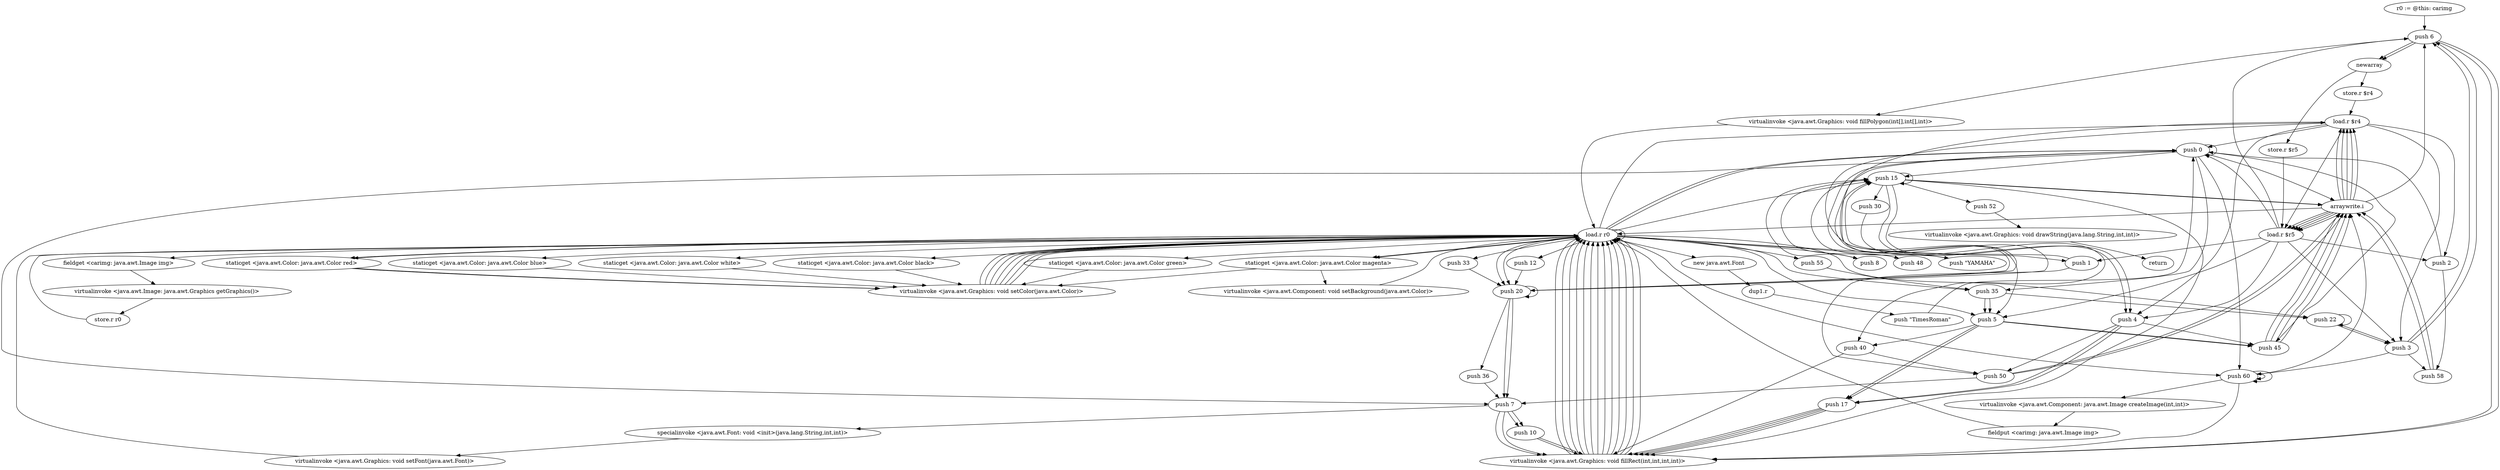 digraph "" {
    "r0 := @this: carimg"
    "push 6"
    "r0 := @this: carimg"->"push 6";
    "newarray"
    "push 6"->"newarray";
    "store.r $r4"
    "newarray"->"store.r $r4";
    "load.r $r4"
    "store.r $r4"->"load.r $r4";
    "push 0"
    "load.r $r4"->"push 0";
    "push 15"
    "push 0"->"push 15";
    "arraywrite.i"
    "push 15"->"arraywrite.i";
    "arraywrite.i"->"load.r $r4";
    "push 1"
    "load.r $r4"->"push 1";
    "push 1"->"push 15";
    "push 15"->"arraywrite.i";
    "arraywrite.i"->"load.r $r4";
    "push 2"
    "load.r $r4"->"push 2";
    "push 2"->"push 0";
    "push 0"->"arraywrite.i";
    "arraywrite.i"->"load.r $r4";
    "push 3"
    "load.r $r4"->"push 3";
    "push 60"
    "push 3"->"push 60";
    "push 60"->"arraywrite.i";
    "arraywrite.i"->"load.r $r4";
    "push 4"
    "load.r $r4"->"push 4";
    "push 45"
    "push 4"->"push 45";
    "push 45"->"arraywrite.i";
    "arraywrite.i"->"load.r $r4";
    "push 5"
    "load.r $r4"->"push 5";
    "push 5"->"push 45";
    "push 45"->"arraywrite.i";
    "arraywrite.i"->"push 6";
    "push 6"->"newarray";
    "store.r $r5"
    "newarray"->"store.r $r5";
    "load.r $r5"
    "store.r $r5"->"load.r $r5";
    "load.r $r5"->"push 0";
    "push 0"->"push 45";
    "push 45"->"arraywrite.i";
    "arraywrite.i"->"load.r $r5";
    "load.r $r5"->"push 1";
    "push 50"
    "push 1"->"push 50";
    "push 50"->"arraywrite.i";
    "arraywrite.i"->"load.r $r5";
    "load.r $r5"->"push 2";
    "push 58"
    "push 2"->"push 58";
    "push 58"->"arraywrite.i";
    "arraywrite.i"->"load.r $r5";
    "load.r $r5"->"push 3";
    "push 3"->"push 58";
    "push 58"->"arraywrite.i";
    "arraywrite.i"->"load.r $r5";
    "load.r $r5"->"push 4";
    "push 4"->"push 50";
    "push 50"->"arraywrite.i";
    "arraywrite.i"->"load.r $r5";
    "load.r $r5"->"push 5";
    "push 5"->"push 45";
    "push 45"->"arraywrite.i";
    "load.r r0"
    "arraywrite.i"->"load.r r0";
    "staticget <java.awt.Color: java.awt.Color magenta>"
    "load.r r0"->"staticget <java.awt.Color: java.awt.Color magenta>";
    "virtualinvoke <java.awt.Component: void setBackground(java.awt.Color)>"
    "staticget <java.awt.Color: java.awt.Color magenta>"->"virtualinvoke <java.awt.Component: void setBackground(java.awt.Color)>";
    "virtualinvoke <java.awt.Component: void setBackground(java.awt.Color)>"->"load.r r0";
    "load.r r0"->"load.r r0";
    "load.r r0"->"push 60";
    "push 60"->"push 60";
    "virtualinvoke <java.awt.Component: java.awt.Image createImage(int,int)>"
    "push 60"->"virtualinvoke <java.awt.Component: java.awt.Image createImage(int,int)>";
    "fieldput <carimg: java.awt.Image img>"
    "virtualinvoke <java.awt.Component: java.awt.Image createImage(int,int)>"->"fieldput <carimg: java.awt.Image img>";
    "fieldput <carimg: java.awt.Image img>"->"load.r r0";
    "fieldget <carimg: java.awt.Image img>"
    "load.r r0"->"fieldget <carimg: java.awt.Image img>";
    "virtualinvoke <java.awt.Image: java.awt.Graphics getGraphics()>"
    "fieldget <carimg: java.awt.Image img>"->"virtualinvoke <java.awt.Image: java.awt.Graphics getGraphics()>";
    "store.r r0"
    "virtualinvoke <java.awt.Image: java.awt.Graphics getGraphics()>"->"store.r r0";
    "store.r r0"->"load.r r0";
    "load.r r0"->"staticget <java.awt.Color: java.awt.Color magenta>";
    "virtualinvoke <java.awt.Graphics: void setColor(java.awt.Color)>"
    "staticget <java.awt.Color: java.awt.Color magenta>"->"virtualinvoke <java.awt.Graphics: void setColor(java.awt.Color)>";
    "virtualinvoke <java.awt.Graphics: void setColor(java.awt.Color)>"->"load.r r0";
    "load.r r0"->"push 0";
    "push 0"->"push 0";
    "push 0"->"push 60";
    "push 60"->"push 60";
    "virtualinvoke <java.awt.Graphics: void fillRect(int,int,int,int)>"
    "push 60"->"virtualinvoke <java.awt.Graphics: void fillRect(int,int,int,int)>";
    "virtualinvoke <java.awt.Graphics: void fillRect(int,int,int,int)>"->"load.r r0";
    "staticget <java.awt.Color: java.awt.Color green>"
    "load.r r0"->"staticget <java.awt.Color: java.awt.Color green>";
    "staticget <java.awt.Color: java.awt.Color green>"->"virtualinvoke <java.awt.Graphics: void setColor(java.awt.Color)>";
    "virtualinvoke <java.awt.Graphics: void setColor(java.awt.Color)>"->"load.r r0";
    "push 12"
    "load.r r0"->"push 12";
    "push 20"
    "push 12"->"push 20";
    "push 36"
    "push 20"->"push 36";
    "push 7"
    "push 36"->"push 7";
    "push 7"->"virtualinvoke <java.awt.Graphics: void fillRect(int,int,int,int)>";
    "virtualinvoke <java.awt.Graphics: void fillRect(int,int,int,int)>"->"load.r r0";
    "push 8"
    "load.r r0"->"push 8";
    "push 8"->"push 15";
    "push 15"->"push 4";
    "push 17"
    "push 4"->"push 17";
    "push 17"->"virtualinvoke <java.awt.Graphics: void fillRect(int,int,int,int)>";
    "virtualinvoke <java.awt.Graphics: void fillRect(int,int,int,int)>"->"load.r r0";
    "push 48"
    "load.r r0"->"push 48";
    "push 48"->"push 15";
    "push 15"->"push 4";
    "push 4"->"push 17";
    "push 17"->"virtualinvoke <java.awt.Graphics: void fillRect(int,int,int,int)>";
    "virtualinvoke <java.awt.Graphics: void fillRect(int,int,int,int)>"->"load.r r0";
    "load.r r0"->"push 5";
    "push 40"
    "push 5"->"push 40";
    "push 40"->"push 50";
    "push 50"->"push 7";
    "push 7"->"virtualinvoke <java.awt.Graphics: void fillRect(int,int,int,int)>";
    "virtualinvoke <java.awt.Graphics: void fillRect(int,int,int,int)>"->"load.r r0";
    "load.r r0"->"push 0";
    "push 35"
    "push 0"->"push 35";
    "push 35"->"push 5";
    "push 5"->"push 17";
    "push 17"->"virtualinvoke <java.awt.Graphics: void fillRect(int,int,int,int)>";
    "virtualinvoke <java.awt.Graphics: void fillRect(int,int,int,int)>"->"load.r r0";
    "push 55"
    "load.r r0"->"push 55";
    "push 55"->"push 35";
    "push 35"->"push 5";
    "push 5"->"push 17";
    "push 17"->"virtualinvoke <java.awt.Graphics: void fillRect(int,int,int,int)>";
    "virtualinvoke <java.awt.Graphics: void fillRect(int,int,int,int)>"->"load.r r0";
    "staticget <java.awt.Color: java.awt.Color red>"
    "load.r r0"->"staticget <java.awt.Color: java.awt.Color red>";
    "staticget <java.awt.Color: java.awt.Color red>"->"virtualinvoke <java.awt.Graphics: void setColor(java.awt.Color)>";
    "virtualinvoke <java.awt.Graphics: void setColor(java.awt.Color)>"->"load.r r0";
    "load.r r0"->"push 20";
    "push 20"->"push 0";
    "push 0"->"push 20";
    "push 20"->"push 15";
    "push 15"->"virtualinvoke <java.awt.Graphics: void fillRect(int,int,int,int)>";
    "virtualinvoke <java.awt.Graphics: void fillRect(int,int,int,int)>"->"load.r r0";
    "load.r r0"->"push 15";
    "push 15"->"push 15";
    "push 30"
    "push 15"->"push 30";
    "push 30"->"push 40";
    "push 40"->"virtualinvoke <java.awt.Graphics: void fillRect(int,int,int,int)>";
    "virtualinvoke <java.awt.Graphics: void fillRect(int,int,int,int)>"->"load.r r0";
    "staticget <java.awt.Color: java.awt.Color blue>"
    "load.r r0"->"staticget <java.awt.Color: java.awt.Color blue>";
    "staticget <java.awt.Color: java.awt.Color blue>"->"virtualinvoke <java.awt.Graphics: void setColor(java.awt.Color)>";
    "virtualinvoke <java.awt.Graphics: void setColor(java.awt.Color)>"->"load.r r0";
    "load.r r0"->"push 20";
    "push 20"->"push 20";
    "push 20"->"push 7";
    "push 10"
    "push 7"->"push 10";
    "push 10"->"virtualinvoke <java.awt.Graphics: void fillRect(int,int,int,int)>";
    "virtualinvoke <java.awt.Graphics: void fillRect(int,int,int,int)>"->"load.r r0";
    "push 33"
    "load.r r0"->"push 33";
    "push 33"->"push 20";
    "push 20"->"push 7";
    "push 7"->"push 10";
    "push 10"->"virtualinvoke <java.awt.Graphics: void fillRect(int,int,int,int)>";
    "virtualinvoke <java.awt.Graphics: void fillRect(int,int,int,int)>"->"load.r r0";
    "load.r r0"->"staticget <java.awt.Color: java.awt.Color red>";
    "staticget <java.awt.Color: java.awt.Color red>"->"virtualinvoke <java.awt.Graphics: void setColor(java.awt.Color)>";
    "virtualinvoke <java.awt.Graphics: void setColor(java.awt.Color)>"->"load.r r0";
    "push 22"
    "load.r r0"->"push 22";
    "push 22"->"push 22";
    "push 22"->"push 3";
    "push 3"->"push 6";
    "push 6"->"virtualinvoke <java.awt.Graphics: void fillRect(int,int,int,int)>";
    "virtualinvoke <java.awt.Graphics: void fillRect(int,int,int,int)>"->"load.r r0";
    "load.r r0"->"push 35";
    "push 35"->"push 22";
    "push 22"->"push 3";
    "push 3"->"push 6";
    "push 6"->"virtualinvoke <java.awt.Graphics: void fillRect(int,int,int,int)>";
    "virtualinvoke <java.awt.Graphics: void fillRect(int,int,int,int)>"->"load.r r0";
    "new java.awt.Font"
    "load.r r0"->"new java.awt.Font";
    "dup1.r"
    "new java.awt.Font"->"dup1.r";
    "push \"TimesRoman\""
    "dup1.r"->"push \"TimesRoman\"";
    "push \"TimesRoman\""->"push 0";
    "push 0"->"push 7";
    "specialinvoke <java.awt.Font: void <init>(java.lang.String,int,int)>"
    "push 7"->"specialinvoke <java.awt.Font: void <init>(java.lang.String,int,int)>";
    "virtualinvoke <java.awt.Graphics: void setFont(java.awt.Font)>"
    "specialinvoke <java.awt.Font: void <init>(java.lang.String,int,int)>"->"virtualinvoke <java.awt.Graphics: void setFont(java.awt.Font)>";
    "virtualinvoke <java.awt.Graphics: void setFont(java.awt.Font)>"->"load.r r0";
    "staticget <java.awt.Color: java.awt.Color white>"
    "load.r r0"->"staticget <java.awt.Color: java.awt.Color white>";
    "staticget <java.awt.Color: java.awt.Color white>"->"virtualinvoke <java.awt.Graphics: void setColor(java.awt.Color)>";
    "virtualinvoke <java.awt.Graphics: void setColor(java.awt.Color)>"->"load.r r0";
    "load.r r0"->"load.r $r4";
    "load.r $r4"->"load.r $r5";
    "load.r $r5"->"push 6";
    "virtualinvoke <java.awt.Graphics: void fillPolygon(int[],int[],int)>"
    "push 6"->"virtualinvoke <java.awt.Graphics: void fillPolygon(int[],int[],int)>";
    "virtualinvoke <java.awt.Graphics: void fillPolygon(int[],int[],int)>"->"load.r r0";
    "staticget <java.awt.Color: java.awt.Color black>"
    "load.r r0"->"staticget <java.awt.Color: java.awt.Color black>";
    "staticget <java.awt.Color: java.awt.Color black>"->"virtualinvoke <java.awt.Graphics: void setColor(java.awt.Color)>";
    "virtualinvoke <java.awt.Graphics: void setColor(java.awt.Color)>"->"load.r r0";
    "push \"YAMAHA\""
    "load.r r0"->"push \"YAMAHA\"";
    "push \"YAMAHA\""->"push 15";
    "push 52"
    "push 15"->"push 52";
    "virtualinvoke <java.awt.Graphics: void drawString(java.lang.String,int,int)>"
    "push 52"->"virtualinvoke <java.awt.Graphics: void drawString(java.lang.String,int,int)>";
    "return"
    "virtualinvoke <java.awt.Graphics: void drawString(java.lang.String,int,int)>"->"return";
}
